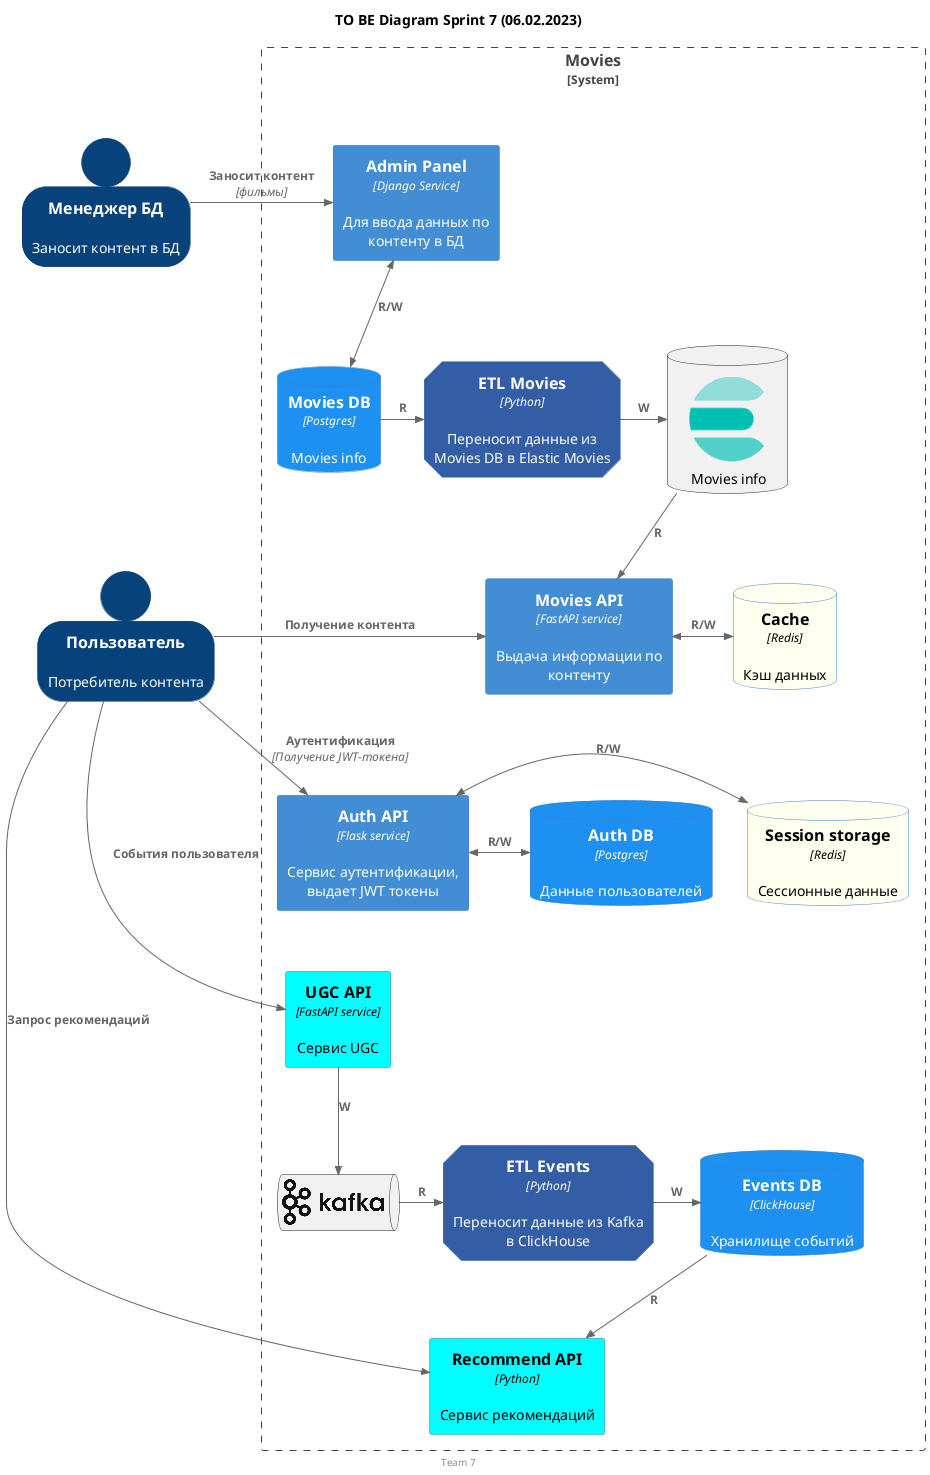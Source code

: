 @startuml to be
!include <C4/C4_Container>
!include <logos/kafka>
!include <elastic/common>
!include <elastic/elasticsearch/elasticsearch>
title TO BE Diagram Sprint 7 (06.02.2023)
footer Team 7
HIDE_STEREOTYPE()
SHOW_PERSON_OUTLINE()

AddElementTag("mem", $bgColor="#FFFFF0", $fontColor="black")
AddContainerTag("db", $bgColor="#1E90F1")
AddElementTag("new", $bgColor="Cyan", $fontColor="black")
AddElementTag("etl", $fontColor=$ELEMENT_FONT_COLOR, $bgColor="#335DA5", $shape=EightSidedShape())
Person(User, "Пользователь", "Потребитель контента")
Person(Manager, "Менеджер БД", "Заносит контент в БД")

System_Boundary(movies, "Movies") {
    Container(admin_service, "Admin Panel", "Django Service", "Для ввода данных по контенту в БД")
    Rel_R(Manager, admin_service, "Заносит контент", "фильмы")
    ContainerDb(movies_db, "Movies DB", "Postgres", "Movies info", $tags="db")
    BiRel_D(admin_service, movies_db,"R/W","")

    Container(auth_service, "Auth API", "Flask service", "Сервис аутентификации, выдает JWT токены")
    ContainerDb(auth_service_db, "Auth DB", "Postgres", "Данные пользователей",$tags="db")
    ContainerDb(auth_service_redis, "Session storage", "Redis", "Сессионные данные", $tags="mem")
    BiRel_R(auth_service, auth_service_db, "R/W")
    BiRel_R(auth_service, auth_service_redis, "R/W")

    Container(ETL_movies, "ETL Movies", "Python", "Переносит данные из Movies DB в Elastic Movies", $tags="etl")
    Rel_R(movies_db,ETL_movies,"R")
    'ContainerDb(movies_el, "Movies EL", "Elastic Search", "Movies info",$tags="db")
    ELASTICSEARCH(movies_el, "Movies info",database)
    Rel_R(ETL_movies, movies_el, "W")

    Container(movies_service, "Movies API", "FastAPI service", "Выдача информации по контенту")
    Rel(movies_el, movies_service,"R")
    ContainerDb(movies_redis, "Cache", "Redis", "Кэш данных", $tags="mem")
    BiRel_L(movies_redis, movies_service, "R/W")

    Rel_R(User, auth_service, "Аутентификация","Получение JWT-токена")
    'Rel(auth_service, User, "Токен","JWT")
    Rel_R(User, movies_service, "Получение контента","")

    Container(ugc_service, "UGC API", "FastAPI service", "Сервис UGC", $tags="new")
    'ContainerQueue(ugc_kafka, "Events","Kafka", $tags="mem")
    queue "<$kafka>" as ugc_kafka
    ContainerDb(events_db, "Events DB", "ClickHouse","Хранилище событий", $tags="db")
    Rel(ugc_service, ugc_kafka,"W")
    Container(ETL_events, "ETL Events","Python","Переносит данные из Kafka в ClickHouse", $tags="etl")
    Rel_R(ugc_kafka, ETL_events,"R")
    Rel_R(ETL_events, events_db, "W")
    Rel(User, ugc_service, "События пользователя")

    Container(recommend_service, "Recommend API", "Python","Сервис рекомендаций", $tags="new")
    Lay_U(movies_service, admin_service)
    Lay_U(auth_service, movies_service)
    Lay_U(ugc_service, auth_service)
    'Lay_U(ugc_service, auth_db)
    Lay_U(recommend_service, events_db)
    Lay_L(recommend_service,ugc_kafka)
    Rel_L(events_db, recommend_service,"R")
    Rel(User, recommend_service,"Запрос рекомендаций")
}
@enduml
